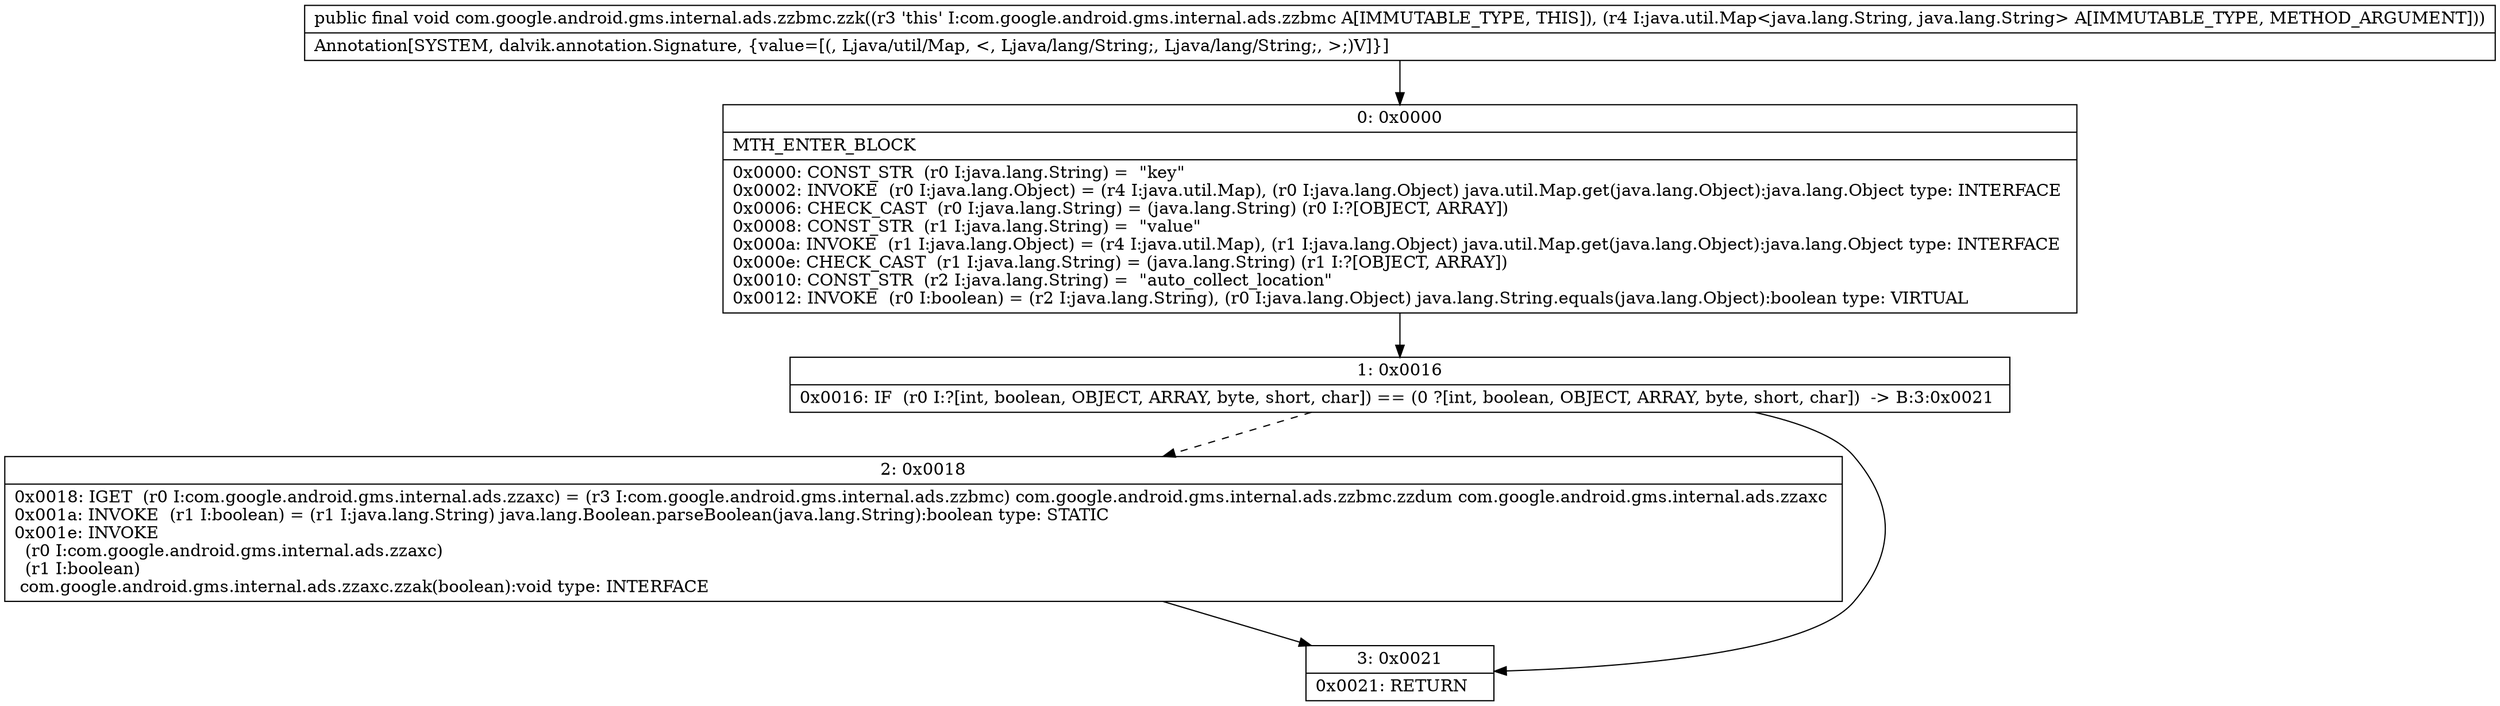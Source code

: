 digraph "CFG forcom.google.android.gms.internal.ads.zzbmc.zzk(Ljava\/util\/Map;)V" {
Node_0 [shape=record,label="{0\:\ 0x0000|MTH_ENTER_BLOCK\l|0x0000: CONST_STR  (r0 I:java.lang.String) =  \"key\" \l0x0002: INVOKE  (r0 I:java.lang.Object) = (r4 I:java.util.Map), (r0 I:java.lang.Object) java.util.Map.get(java.lang.Object):java.lang.Object type: INTERFACE \l0x0006: CHECK_CAST  (r0 I:java.lang.String) = (java.lang.String) (r0 I:?[OBJECT, ARRAY]) \l0x0008: CONST_STR  (r1 I:java.lang.String) =  \"value\" \l0x000a: INVOKE  (r1 I:java.lang.Object) = (r4 I:java.util.Map), (r1 I:java.lang.Object) java.util.Map.get(java.lang.Object):java.lang.Object type: INTERFACE \l0x000e: CHECK_CAST  (r1 I:java.lang.String) = (java.lang.String) (r1 I:?[OBJECT, ARRAY]) \l0x0010: CONST_STR  (r2 I:java.lang.String) =  \"auto_collect_location\" \l0x0012: INVOKE  (r0 I:boolean) = (r2 I:java.lang.String), (r0 I:java.lang.Object) java.lang.String.equals(java.lang.Object):boolean type: VIRTUAL \l}"];
Node_1 [shape=record,label="{1\:\ 0x0016|0x0016: IF  (r0 I:?[int, boolean, OBJECT, ARRAY, byte, short, char]) == (0 ?[int, boolean, OBJECT, ARRAY, byte, short, char])  \-\> B:3:0x0021 \l}"];
Node_2 [shape=record,label="{2\:\ 0x0018|0x0018: IGET  (r0 I:com.google.android.gms.internal.ads.zzaxc) = (r3 I:com.google.android.gms.internal.ads.zzbmc) com.google.android.gms.internal.ads.zzbmc.zzdum com.google.android.gms.internal.ads.zzaxc \l0x001a: INVOKE  (r1 I:boolean) = (r1 I:java.lang.String) java.lang.Boolean.parseBoolean(java.lang.String):boolean type: STATIC \l0x001e: INVOKE  \l  (r0 I:com.google.android.gms.internal.ads.zzaxc)\l  (r1 I:boolean)\l com.google.android.gms.internal.ads.zzaxc.zzak(boolean):void type: INTERFACE \l}"];
Node_3 [shape=record,label="{3\:\ 0x0021|0x0021: RETURN   \l}"];
MethodNode[shape=record,label="{public final void com.google.android.gms.internal.ads.zzbmc.zzk((r3 'this' I:com.google.android.gms.internal.ads.zzbmc A[IMMUTABLE_TYPE, THIS]), (r4 I:java.util.Map\<java.lang.String, java.lang.String\> A[IMMUTABLE_TYPE, METHOD_ARGUMENT]))  | Annotation[SYSTEM, dalvik.annotation.Signature, \{value=[(, Ljava\/util\/Map, \<, Ljava\/lang\/String;, Ljava\/lang\/String;, \>;)V]\}]\l}"];
MethodNode -> Node_0;
Node_0 -> Node_1;
Node_1 -> Node_2[style=dashed];
Node_1 -> Node_3;
Node_2 -> Node_3;
}


